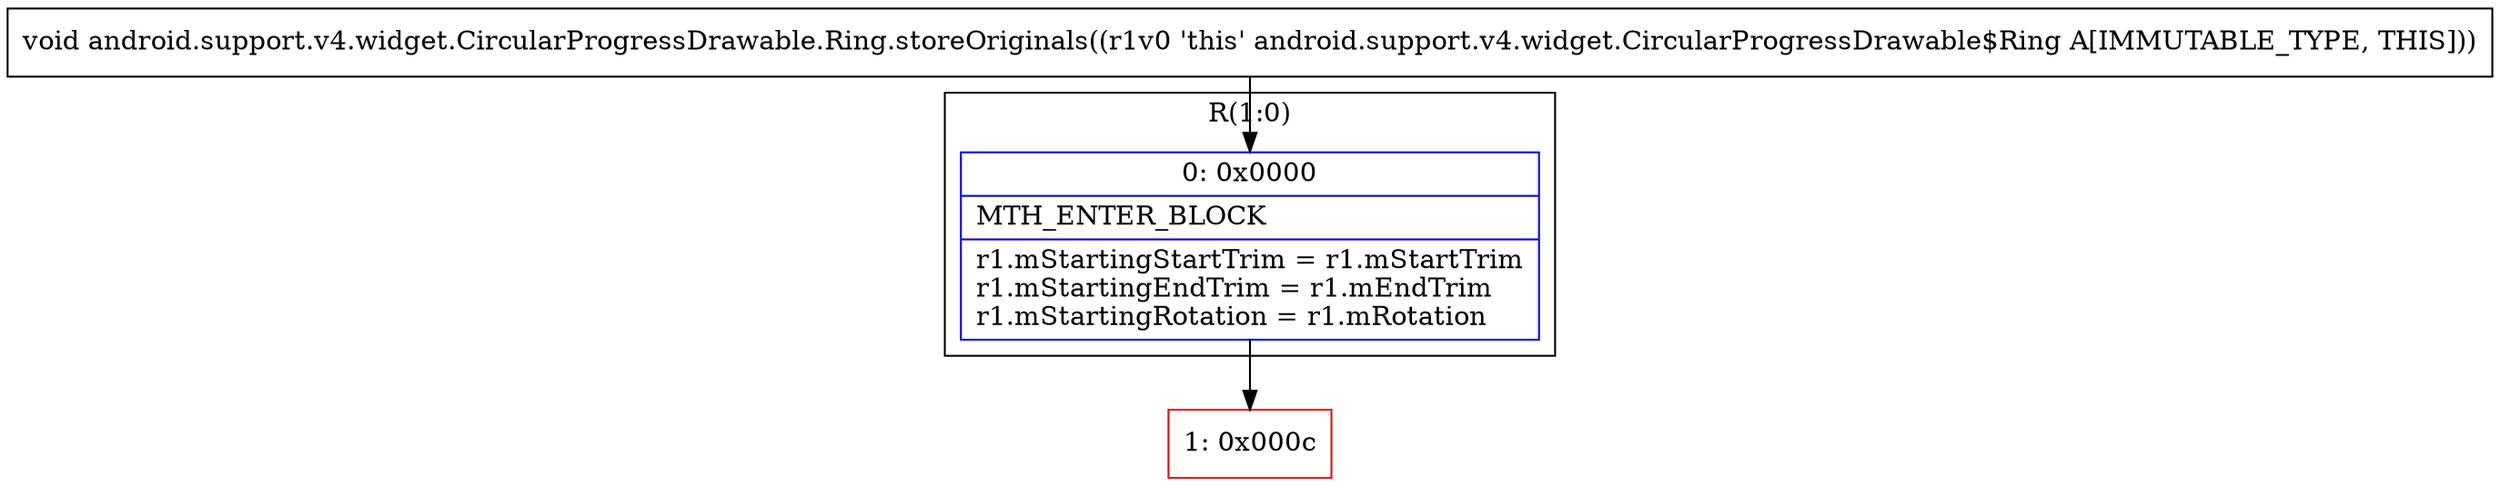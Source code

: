 digraph "CFG forandroid.support.v4.widget.CircularProgressDrawable.Ring.storeOriginals()V" {
subgraph cluster_Region_1406596183 {
label = "R(1:0)";
node [shape=record,color=blue];
Node_0 [shape=record,label="{0\:\ 0x0000|MTH_ENTER_BLOCK\l|r1.mStartingStartTrim = r1.mStartTrim\lr1.mStartingEndTrim = r1.mEndTrim\lr1.mStartingRotation = r1.mRotation\l}"];
}
Node_1 [shape=record,color=red,label="{1\:\ 0x000c}"];
MethodNode[shape=record,label="{void android.support.v4.widget.CircularProgressDrawable.Ring.storeOriginals((r1v0 'this' android.support.v4.widget.CircularProgressDrawable$Ring A[IMMUTABLE_TYPE, THIS])) }"];
MethodNode -> Node_0;
Node_0 -> Node_1;
}

